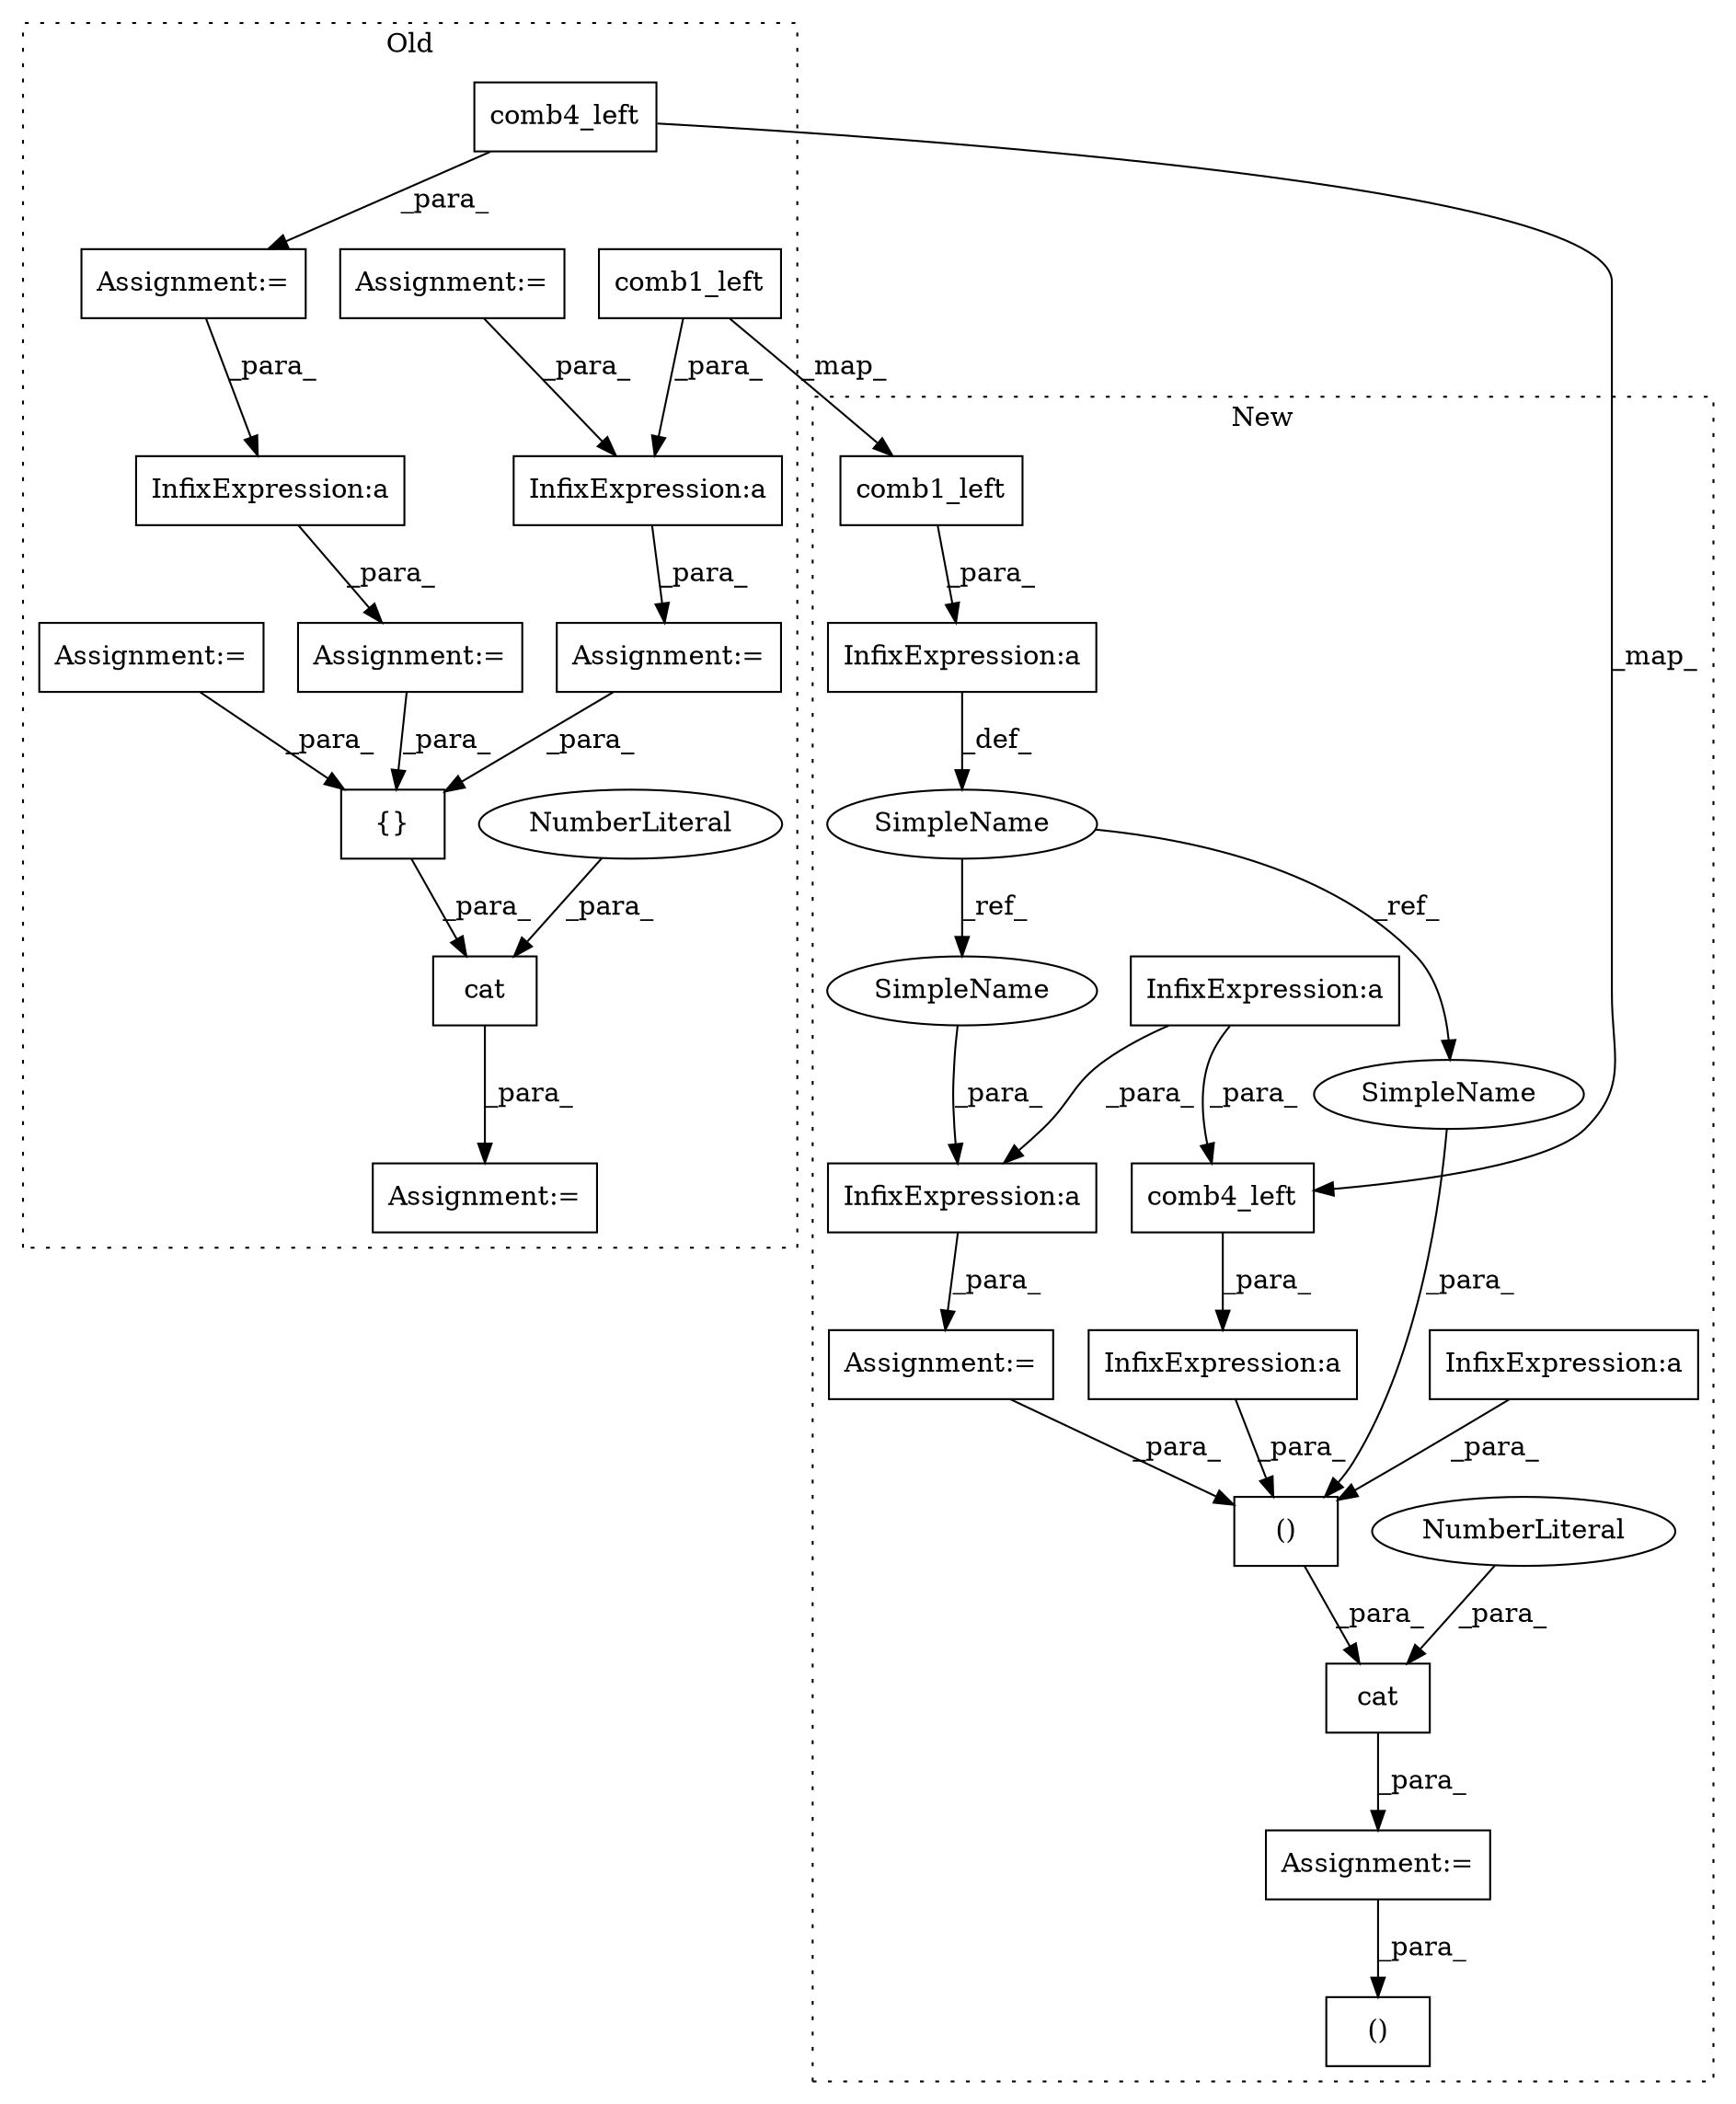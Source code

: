 digraph G {
subgraph cluster0 {
1 [label="comb4_left" a="32" s="10841,10859" l="11,1" shape="box"];
7 [label="Assignment:=" a="7" s="10959" l="1" shape="box"];
8 [label="Assignment:=" a="7" s="10835" l="1" shape="box"];
9 [label="Assignment:=" a="7" s="10917" l="1" shape="box"];
10 [label="Assignment:=" a="7" s="10702" l="1" shape="box"];
11 [label="Assignment:=" a="7" s="10791" l="1" shape="box"];
12 [label="Assignment:=" a="7" s="10752" l="1" shape="box"];
15 [label="cat" a="32" s="10966,11014" l="4,1" shape="box"];
16 [label="NumberLiteral" a="34" s="11013" l="1" shape="ellipse"];
17 [label="InfixExpression:a" a="27" s="10806" l="3" shape="box"];
21 [label="InfixExpression:a" a="27" s="10931" l="3" shape="box"];
22 [label="{}" a="4" s="10979,11011" l="1,1" shape="box"];
25 [label="comb1_left" a="32" s="10495,10512" l="11,1" shape="box"];
label = "Old";
style="dotted";
}
subgraph cluster1 {
2 [label="comb4_left" a="32" s="8746,8759" l="11,1" shape="box"];
3 [label="()" a="106" s="8815" l="47" shape="box"];
4 [label="Assignment:=" a="7" s="8703" l="1" shape="box"];
5 [label="()" a="106" s="8884" l="19" shape="box"];
6 [label="Assignment:=" a="7" s="8799" l="1" shape="box"];
13 [label="cat" a="32" s="8806,8865" l="9,1" shape="box"];
14 [label="NumberLiteral" a="34" s="8864" l="1" shape="ellipse"];
18 [label="InfixExpression:a" a="27" s="8666" l="3" shape="box"];
19 [label="InfixExpression:a" a="27" s="8760" l="3" shape="box"];
20 [label="InfixExpression:a" a="27" s="8707" l="3" shape="box"];
23 [label="SimpleName" a="42" s="8577" l="2" shape="ellipse"];
24 [label="comb1_left" a="32" s="8586,8603" l="11,1" shape="box"];
26 [label="InfixExpression:a" a="27" s="8542" l="3" shape="box"];
27 [label="InfixExpression:a" a="27" s="8604" l="3" shape="box"];
28 [label="SimpleName" a="42" s="8815" l="2" shape="ellipse"];
29 [label="SimpleName" a="42" s="8705" l="2" shape="ellipse"];
label = "New";
style="dotted";
}
1 -> 8 [label="_para_"];
1 -> 2 [label="_map_"];
2 -> 19 [label="_para_"];
3 -> 13 [label="_para_"];
4 -> 3 [label="_para_"];
6 -> 5 [label="_para_"];
8 -> 21 [label="_para_"];
9 -> 22 [label="_para_"];
10 -> 22 [label="_para_"];
11 -> 22 [label="_para_"];
12 -> 17 [label="_para_"];
13 -> 6 [label="_para_"];
14 -> 13 [label="_para_"];
15 -> 7 [label="_para_"];
16 -> 15 [label="_para_"];
17 -> 11 [label="_para_"];
18 -> 3 [label="_para_"];
19 -> 3 [label="_para_"];
20 -> 4 [label="_para_"];
21 -> 9 [label="_para_"];
22 -> 15 [label="_para_"];
23 -> 29 [label="_ref_"];
23 -> 28 [label="_ref_"];
24 -> 27 [label="_para_"];
25 -> 24 [label="_map_"];
25 -> 17 [label="_para_"];
26 -> 2 [label="_para_"];
26 -> 20 [label="_para_"];
27 -> 23 [label="_def_"];
28 -> 3 [label="_para_"];
29 -> 20 [label="_para_"];
}